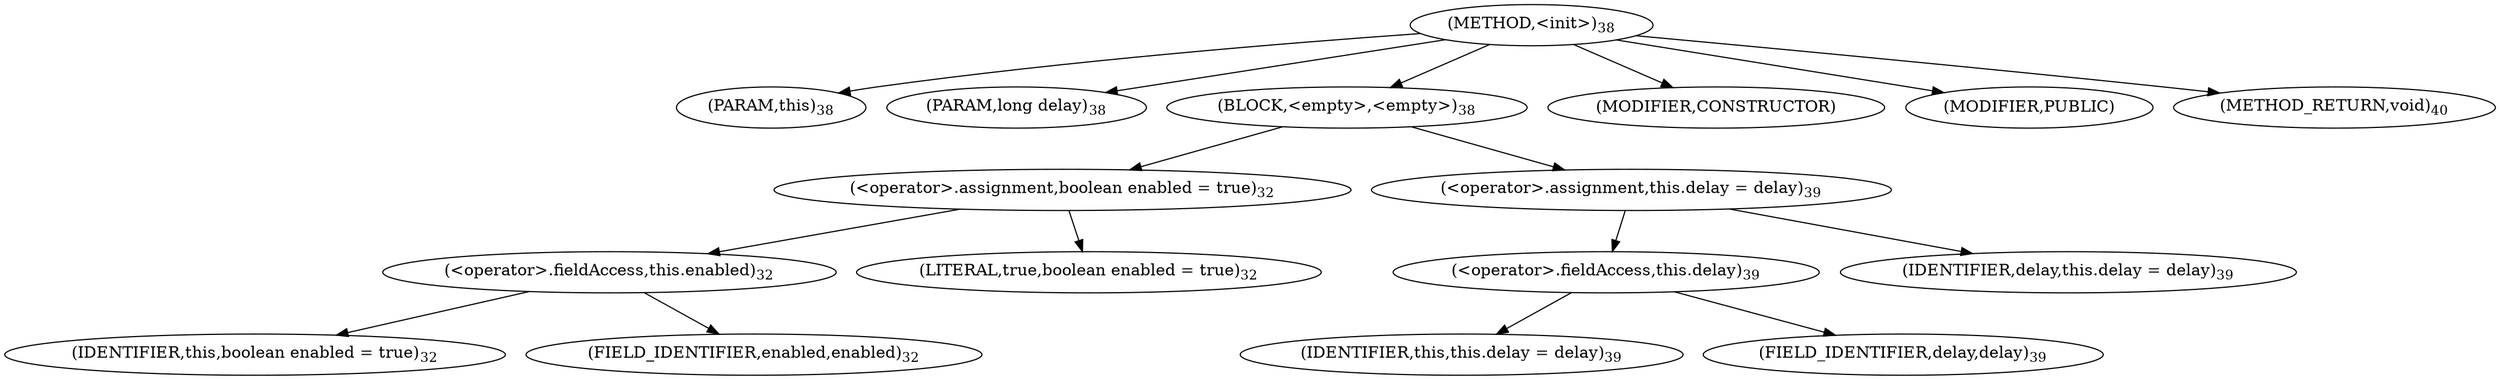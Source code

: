 digraph "&lt;init&gt;" {  
"46" [label = <(METHOD,&lt;init&gt;)<SUB>38</SUB>> ]
"4" [label = <(PARAM,this)<SUB>38</SUB>> ]
"47" [label = <(PARAM,long delay)<SUB>38</SUB>> ]
"48" [label = <(BLOCK,&lt;empty&gt;,&lt;empty&gt;)<SUB>38</SUB>> ]
"49" [label = <(&lt;operator&gt;.assignment,boolean enabled = true)<SUB>32</SUB>> ]
"50" [label = <(&lt;operator&gt;.fieldAccess,this.enabled)<SUB>32</SUB>> ]
"51" [label = <(IDENTIFIER,this,boolean enabled = true)<SUB>32</SUB>> ]
"52" [label = <(FIELD_IDENTIFIER,enabled,enabled)<SUB>32</SUB>> ]
"53" [label = <(LITERAL,true,boolean enabled = true)<SUB>32</SUB>> ]
"54" [label = <(&lt;operator&gt;.assignment,this.delay = delay)<SUB>39</SUB>> ]
"55" [label = <(&lt;operator&gt;.fieldAccess,this.delay)<SUB>39</SUB>> ]
"3" [label = <(IDENTIFIER,this,this.delay = delay)<SUB>39</SUB>> ]
"56" [label = <(FIELD_IDENTIFIER,delay,delay)<SUB>39</SUB>> ]
"57" [label = <(IDENTIFIER,delay,this.delay = delay)<SUB>39</SUB>> ]
"58" [label = <(MODIFIER,CONSTRUCTOR)> ]
"59" [label = <(MODIFIER,PUBLIC)> ]
"60" [label = <(METHOD_RETURN,void)<SUB>40</SUB>> ]
  "46" -> "4" 
  "46" -> "47" 
  "46" -> "48" 
  "46" -> "58" 
  "46" -> "59" 
  "46" -> "60" 
  "48" -> "49" 
  "48" -> "54" 
  "49" -> "50" 
  "49" -> "53" 
  "50" -> "51" 
  "50" -> "52" 
  "54" -> "55" 
  "54" -> "57" 
  "55" -> "3" 
  "55" -> "56" 
}
